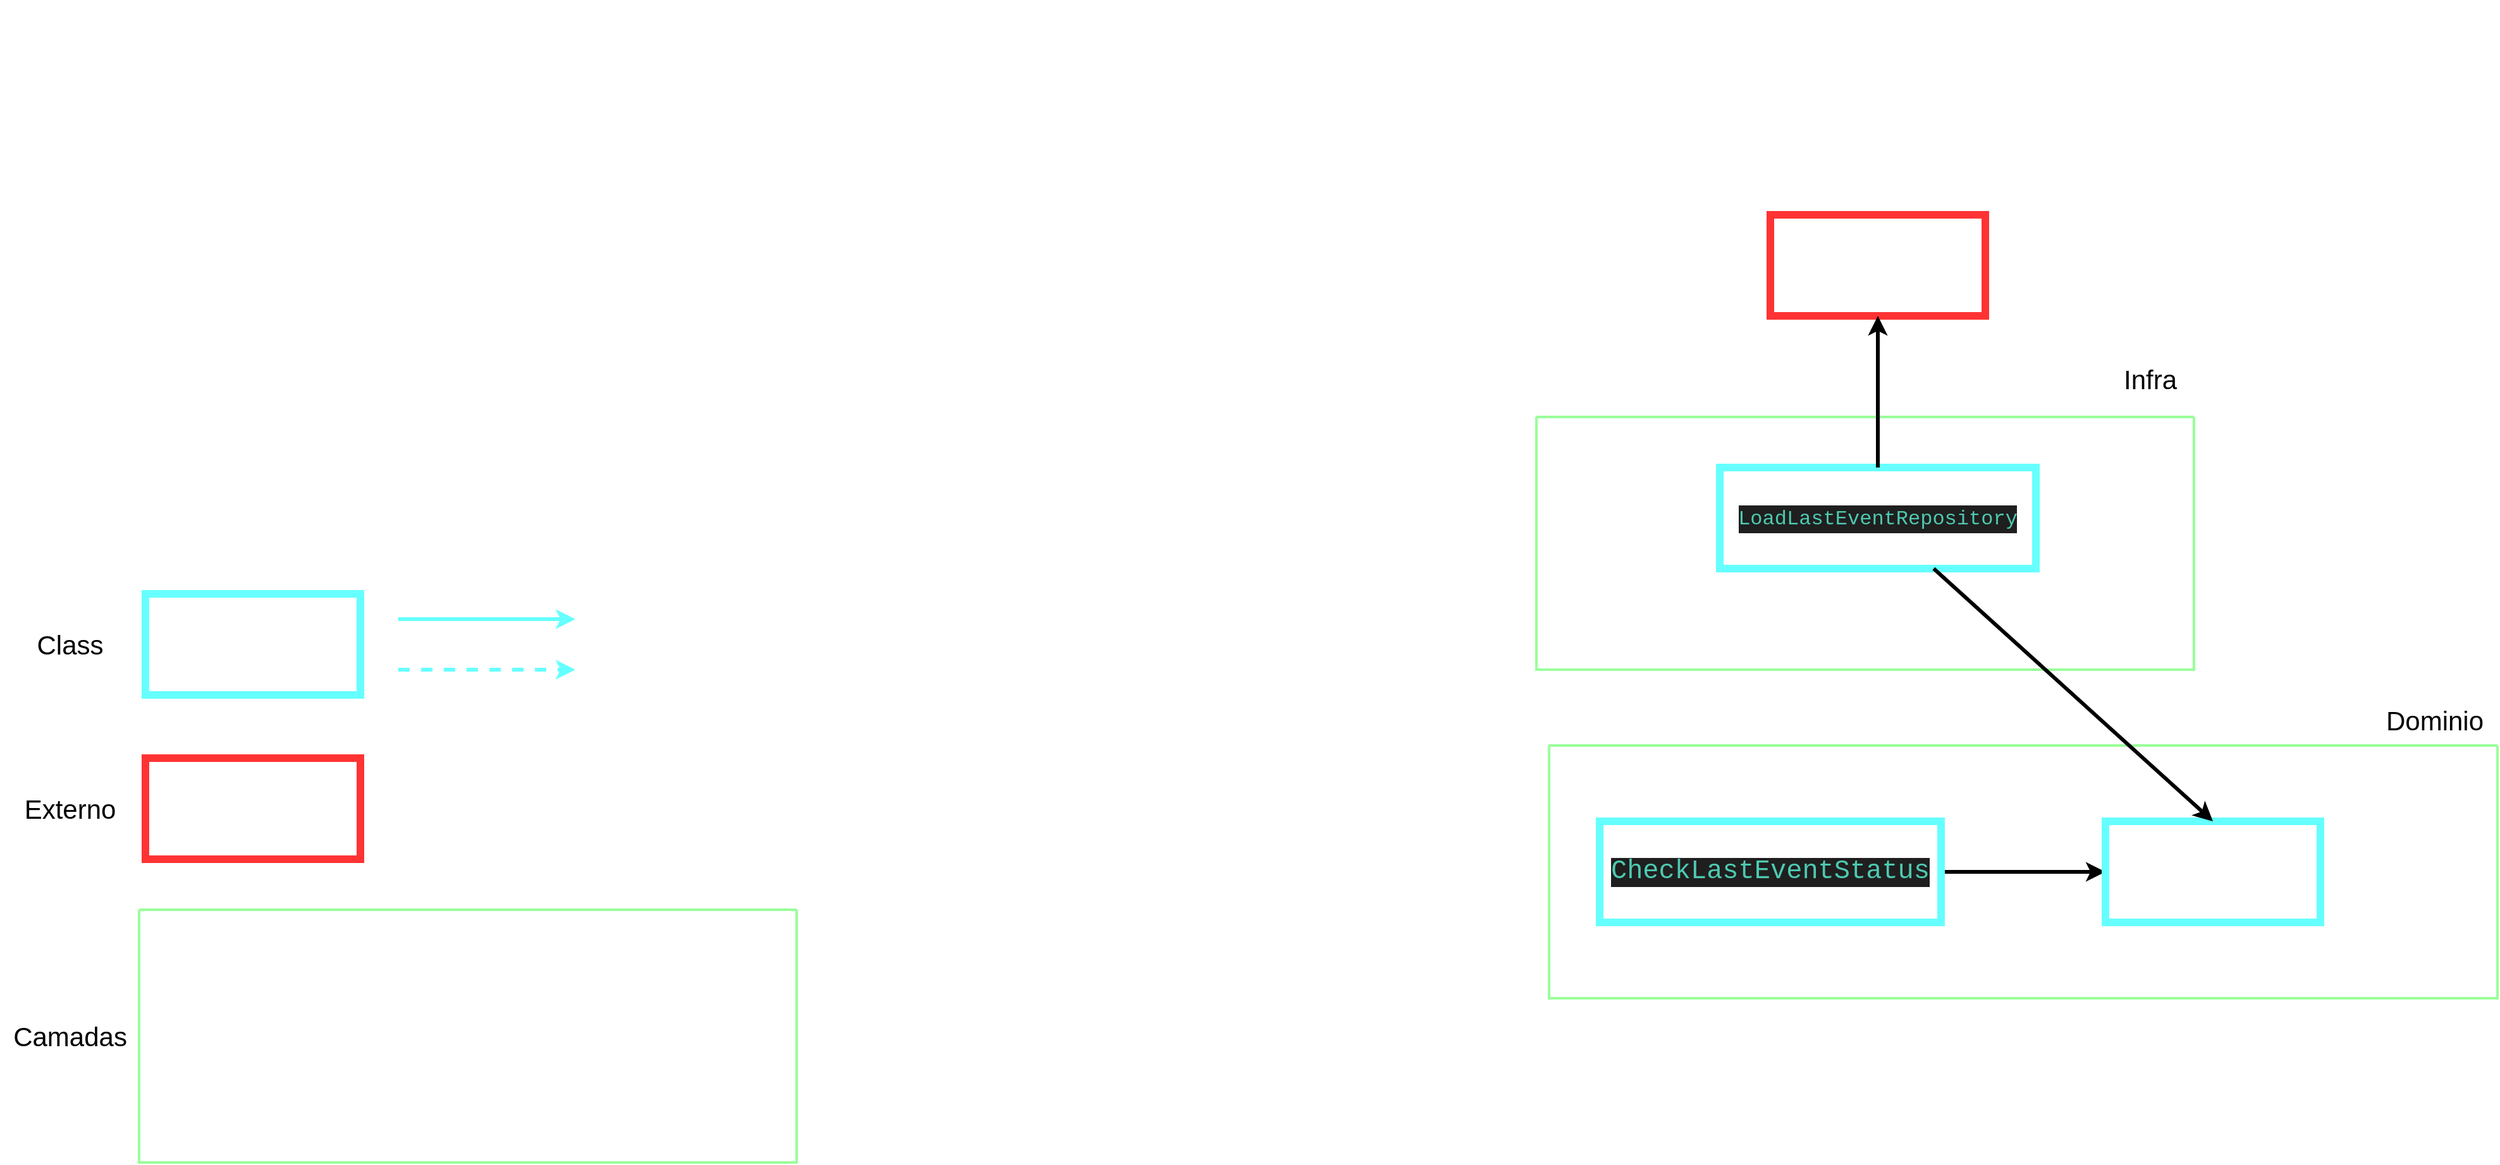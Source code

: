 <mxfile>
    <diagram id="PJUcH5DoX_je9wz6kGVX" name="Page-1">
        <mxGraphModel dx="1195" dy="699" grid="1" gridSize="10" guides="1" tooltips="1" connect="1" arrows="1" fold="1" page="1" pageScale="1" pageWidth="1200" pageHeight="1920" math="0" shadow="0">
            <root>
                <mxCell id="0"/>
                <mxCell id="1" parent="0"/>
                <mxCell id="2" value="" style="shape=image;verticalLabelPosition=bottom;labelBackgroundColor=default;verticalAlign=top;aspect=fixed;imageAspect=0;image=https://blog.cleancoder.com/uncle-bob/images/2012-08-13-the-clean-architecture/CleanArchitecture.jpg;" parent="1" vertex="1">
                    <mxGeometry x="20" y="20" width="520" height="382" as="geometry"/>
                </mxCell>
                <mxCell id="4" value="" style="rounded=0;whiteSpace=wrap;html=1;fillColor=none;fontColor=#ffffff;strokeColor=#66FFFF;strokeWidth=6;" parent="1" vertex="1">
                    <mxGeometry x="120" y="490" width="170" height="80" as="geometry"/>
                </mxCell>
                <mxCell id="5" value="Class" style="text;html=1;align=center;verticalAlign=middle;resizable=0;points=[];autosize=1;strokeColor=none;fillColor=none;fontSize=21;" parent="1" vertex="1">
                    <mxGeometry x="20" y="510" width="80" height="40" as="geometry"/>
                </mxCell>
                <mxCell id="6" value="" style="endArrow=classic;html=1;fontSize=21;fillColor=#1ba1e2;strokeColor=#66FFFF;strokeWidth=3;" parent="1" edge="1">
                    <mxGeometry width="50" height="50" relative="1" as="geometry">
                        <mxPoint x="320" y="510" as="sourcePoint"/>
                        <mxPoint x="460" y="510" as="targetPoint"/>
                    </mxGeometry>
                </mxCell>
                <mxCell id="7" value="" style="endArrow=classic;html=1;fontSize=21;fillColor=#1ba1e2;strokeColor=#66FFFF;dashed=1;strokeWidth=3;" parent="1" edge="1">
                    <mxGeometry width="50" height="50" relative="1" as="geometry">
                        <mxPoint x="320" y="550" as="sourcePoint"/>
                        <mxPoint x="460" y="550" as="targetPoint"/>
                    </mxGeometry>
                </mxCell>
                <mxCell id="8" value="" style="swimlane;startSize=0;strokeColor=#99FF99;strokeWidth=2;fontSize=21;fillColor=none;fontColor=#ffffff;" parent="1" vertex="1">
                    <mxGeometry x="115" y="740" width="520" height="200" as="geometry"/>
                </mxCell>
                <mxCell id="9" value="Camadas" style="text;html=1;align=center;verticalAlign=middle;resizable=0;points=[];autosize=1;strokeColor=none;fillColor=none;fontSize=21;" parent="1" vertex="1">
                    <mxGeometry x="5" y="820" width="110" height="40" as="geometry"/>
                </mxCell>
                <mxCell id="10" value="" style="rounded=0;whiteSpace=wrap;html=1;fillColor=none;fontColor=#ffffff;strokeColor=#FF3333;strokeWidth=6;" parent="1" vertex="1">
                    <mxGeometry x="120" y="620" width="170" height="80" as="geometry"/>
                </mxCell>
                <mxCell id="11" value="Externo" style="text;html=1;align=center;verticalAlign=middle;resizable=0;points=[];autosize=1;strokeColor=none;fillColor=none;fontSize=21;" parent="1" vertex="1">
                    <mxGeometry x="10" y="640" width="100" height="40" as="geometry"/>
                </mxCell>
                <mxCell id="16" value="" style="swimlane;startSize=0;strokeColor=#99FF99;strokeWidth=2;fontSize=21;fillColor=none;fontColor=#ffffff;" vertex="1" parent="1">
                    <mxGeometry x="1230" y="610" width="750" height="200" as="geometry"/>
                </mxCell>
                <mxCell id="23" style="edgeStyle=none;html=1;entryX=0;entryY=0.5;entryDx=0;entryDy=0;strokeWidth=3;fontSize=22;" edge="1" parent="16" source="12" target="22">
                    <mxGeometry relative="1" as="geometry"/>
                </mxCell>
                <mxCell id="12" value="&lt;div style=&quot;color: rgb(204, 204, 204); background-color: rgb(31, 31, 31); font-family: Consolas, &amp;quot;Courier New&amp;quot;, monospace; font-size: 16px; line-height: 22px;&quot;&gt;&lt;span style=&quot;color: rgb(78, 201, 176); font-size: 21px;&quot;&gt;CheckLastEventStatus&lt;/span&gt;&lt;/div&gt;" style="rounded=0;whiteSpace=wrap;html=1;fillColor=none;fontColor=#ffffff;strokeColor=#66FFFF;strokeWidth=6;" vertex="1" parent="16">
                    <mxGeometry x="40" y="60" width="270" height="80" as="geometry"/>
                </mxCell>
                <mxCell id="22" value="LoadLastEventRepoInterface" style="rounded=0;whiteSpace=wrap;html=1;fillColor=none;fontColor=#ffffff;strokeColor=#66FFFF;strokeWidth=6;" vertex="1" parent="16">
                    <mxGeometry x="440" y="60" width="170" height="80" as="geometry"/>
                </mxCell>
                <mxCell id="17" value="Dominio" style="text;html=1;align=center;verticalAlign=middle;resizable=0;points=[];autosize=1;strokeColor=none;fillColor=none;fontSize=21;" vertex="1" parent="1">
                    <mxGeometry x="1880" y="570" width="100" height="40" as="geometry"/>
                </mxCell>
                <mxCell id="18" value="" style="swimlane;startSize=0;strokeColor=#99FF99;strokeWidth=2;fontSize=21;fillColor=none;fontColor=#ffffff;" vertex="1" parent="1">
                    <mxGeometry x="1220" y="350" width="520" height="200" as="geometry"/>
                </mxCell>
                <mxCell id="13" value="&lt;div style=&quot;color: rgb(204, 204, 204); background-color: rgb(31, 31, 31); font-family: Consolas, &amp;quot;Courier New&amp;quot;, monospace; font-size: 16px; line-height: 22px;&quot;&gt;&lt;span style=&quot;color: #4ec9b0;&quot;&gt;LoadLastEventRepository&lt;/span&gt;&lt;/div&gt;" style="rounded=0;whiteSpace=wrap;html=1;fillColor=none;fontColor=#ffffff;strokeColor=#66FFFF;strokeWidth=6;" vertex="1" parent="18">
                    <mxGeometry x="145" y="40" width="250" height="80" as="geometry"/>
                </mxCell>
                <mxCell id="19" value="Infra" style="text;html=1;align=center;verticalAlign=middle;resizable=0;points=[];autosize=1;strokeColor=none;fillColor=none;fontSize=21;" vertex="1" parent="1">
                    <mxGeometry x="1670" y="300" width="70" height="40" as="geometry"/>
                </mxCell>
                <mxCell id="20" value="&lt;font style=&quot;font-size: 22px;&quot;&gt;TypeORM&lt;/font&gt;" style="rounded=0;whiteSpace=wrap;html=1;fillColor=none;fontColor=#ffffff;strokeColor=#FF3333;strokeWidth=6;" vertex="1" parent="1">
                    <mxGeometry x="1405" y="190" width="170" height="80" as="geometry"/>
                </mxCell>
                <mxCell id="21" style="edgeStyle=none;html=1;entryX=0.5;entryY=1;entryDx=0;entryDy=0;strokeWidth=3;fontSize=22;" edge="1" parent="1" source="13" target="20">
                    <mxGeometry relative="1" as="geometry"/>
                </mxCell>
                <mxCell id="24" style="edgeStyle=none;html=1;entryX=0.5;entryY=0;entryDx=0;entryDy=0;strokeWidth=3;fontSize=22;" edge="1" parent="1" source="13" target="22">
                    <mxGeometry relative="1" as="geometry"/>
                </mxCell>
            </root>
        </mxGraphModel>
    </diagram>
</mxfile>